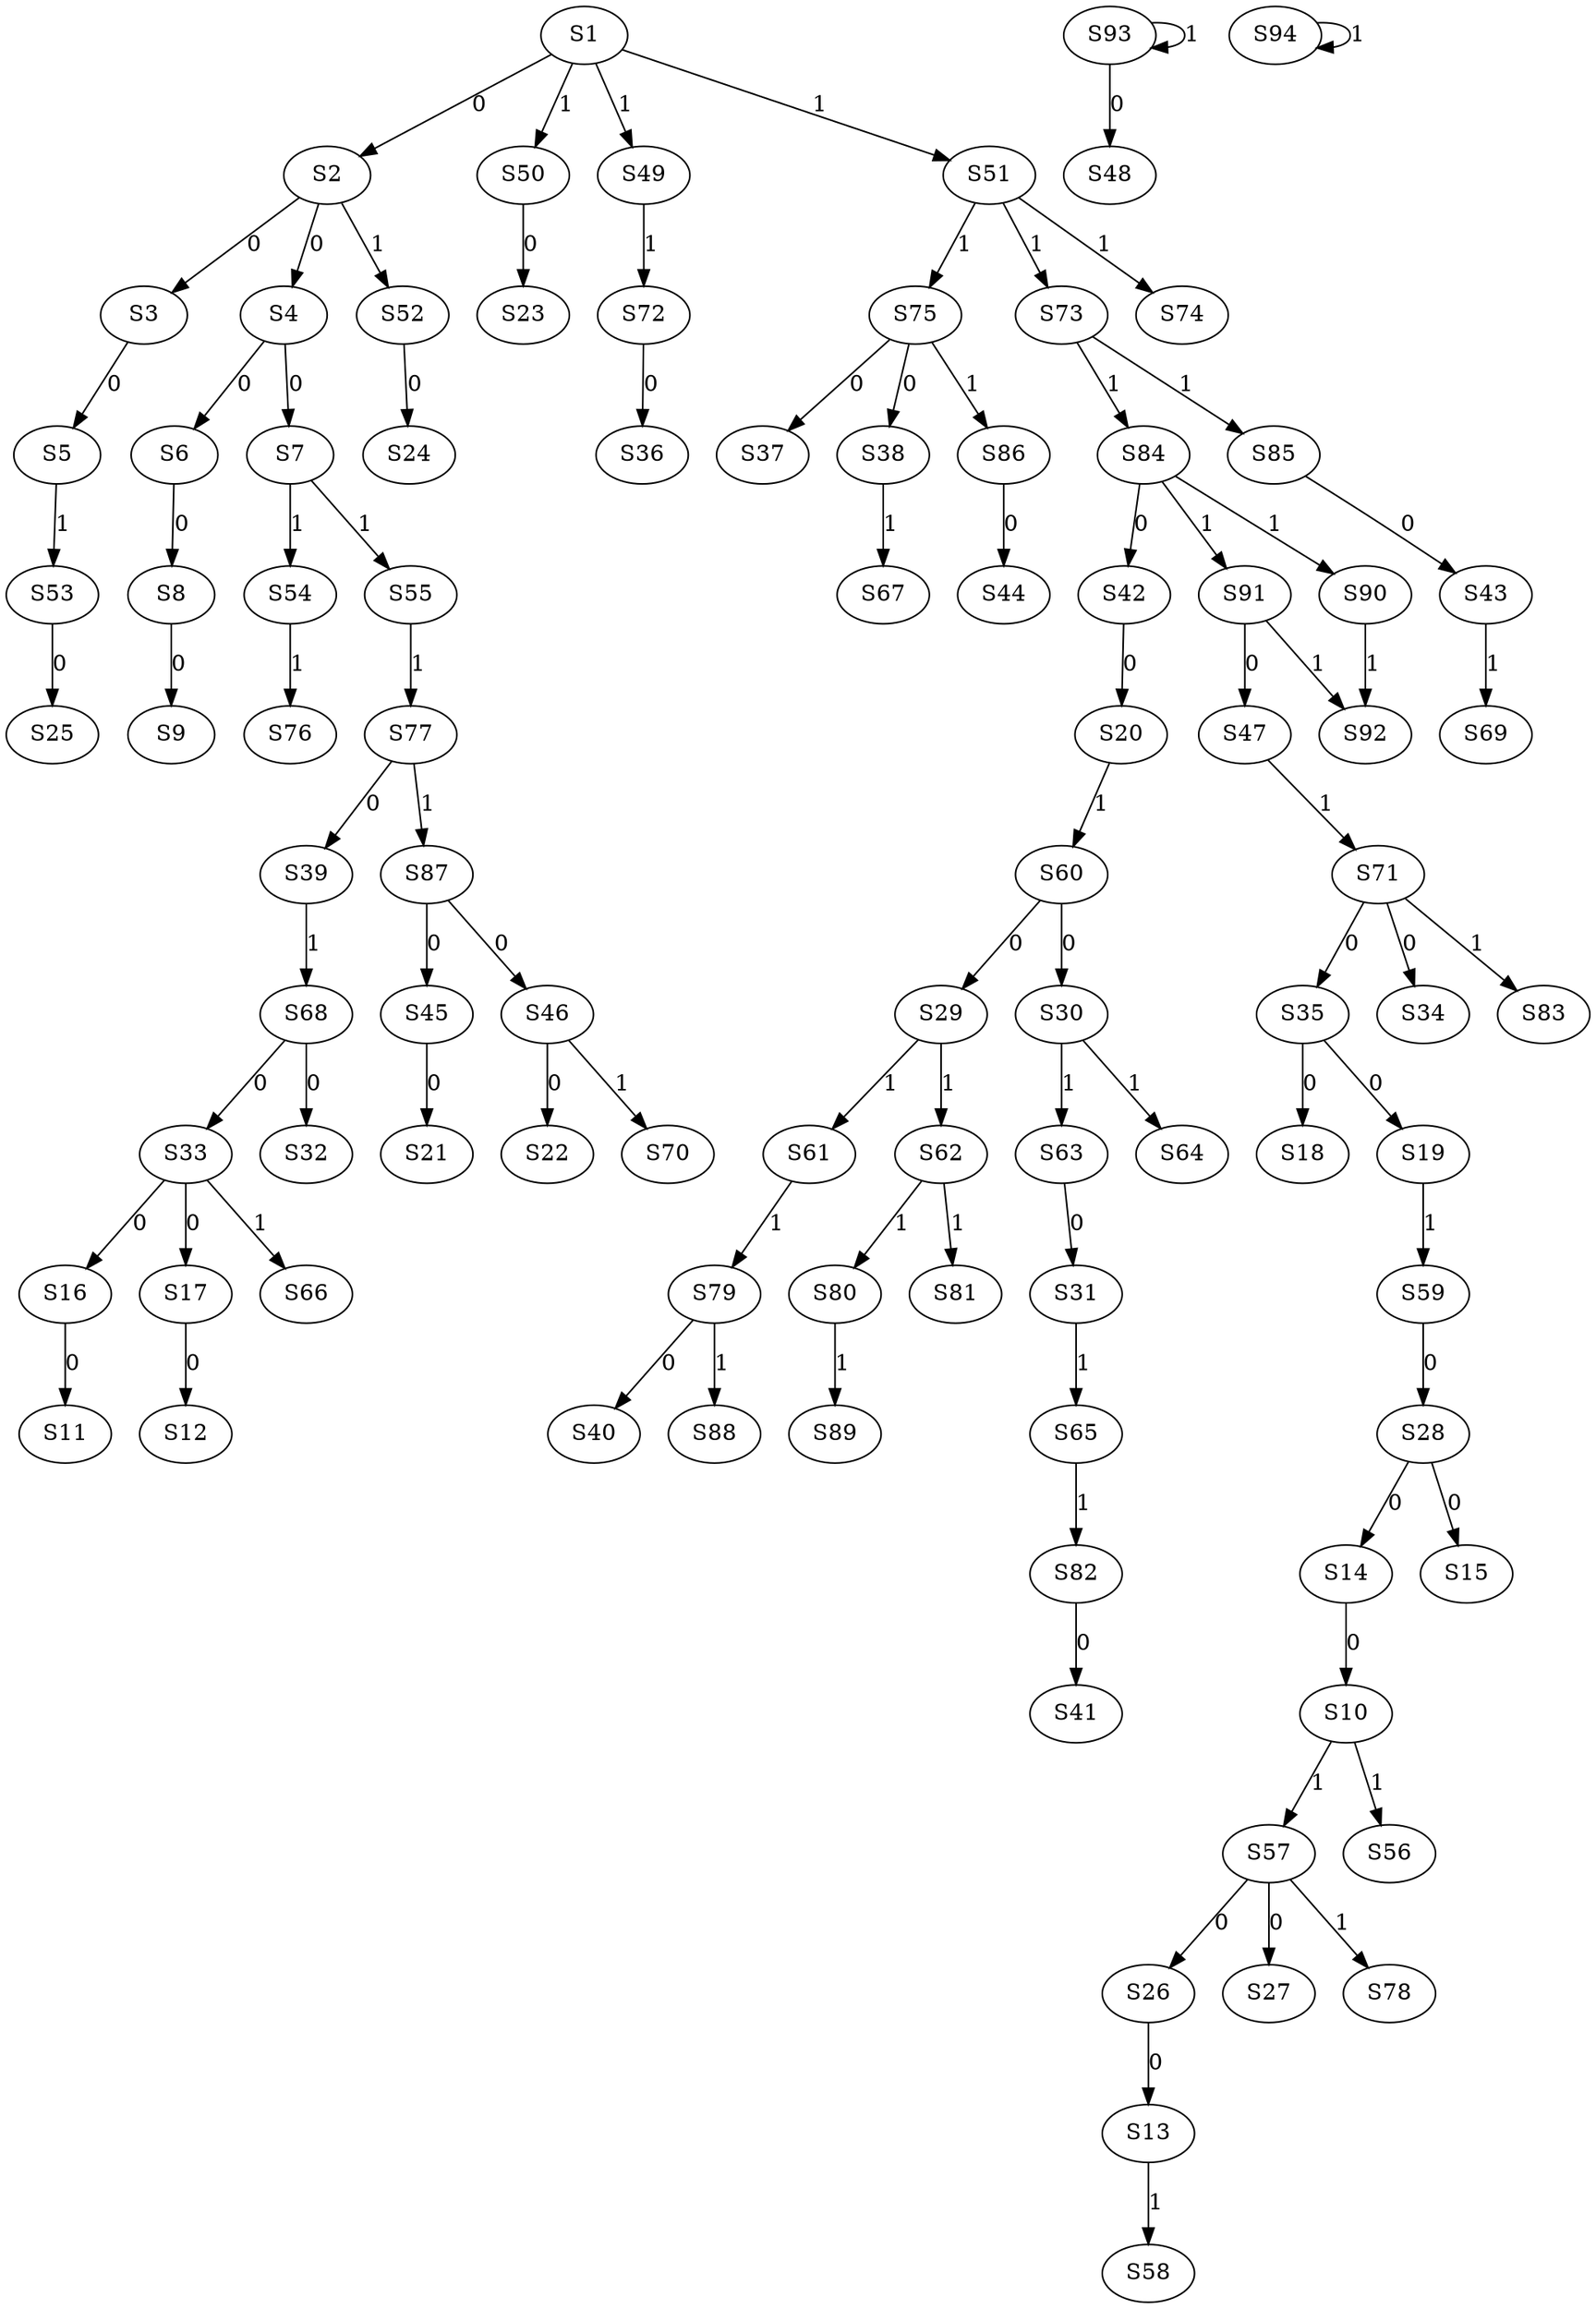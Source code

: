 strict digraph {
	S1 -> S2 [ label = 0 ];
	S2 -> S3 [ label = 0 ];
	S2 -> S4 [ label = 0 ];
	S3 -> S5 [ label = 0 ];
	S4 -> S6 [ label = 0 ];
	S4 -> S7 [ label = 0 ];
	S6 -> S8 [ label = 0 ];
	S8 -> S9 [ label = 0 ];
	S14 -> S10 [ label = 0 ];
	S16 -> S11 [ label = 0 ];
	S17 -> S12 [ label = 0 ];
	S26 -> S13 [ label = 0 ];
	S28 -> S14 [ label = 0 ];
	S28 -> S15 [ label = 0 ];
	S33 -> S16 [ label = 0 ];
	S33 -> S17 [ label = 0 ];
	S35 -> S18 [ label = 0 ];
	S35 -> S19 [ label = 0 ];
	S42 -> S20 [ label = 0 ];
	S45 -> S21 [ label = 0 ];
	S46 -> S22 [ label = 0 ];
	S50 -> S23 [ label = 0 ];
	S52 -> S24 [ label = 0 ];
	S53 -> S25 [ label = 0 ];
	S57 -> S26 [ label = 0 ];
	S57 -> S27 [ label = 0 ];
	S59 -> S28 [ label = 0 ];
	S60 -> S29 [ label = 0 ];
	S60 -> S30 [ label = 0 ];
	S63 -> S31 [ label = 0 ];
	S68 -> S32 [ label = 0 ];
	S68 -> S33 [ label = 0 ];
	S71 -> S34 [ label = 0 ];
	S71 -> S35 [ label = 0 ];
	S72 -> S36 [ label = 0 ];
	S75 -> S37 [ label = 0 ];
	S75 -> S38 [ label = 0 ];
	S77 -> S39 [ label = 0 ];
	S79 -> S40 [ label = 0 ];
	S82 -> S41 [ label = 0 ];
	S84 -> S42 [ label = 0 ];
	S85 -> S43 [ label = 0 ];
	S86 -> S44 [ label = 0 ];
	S87 -> S45 [ label = 0 ];
	S87 -> S46 [ label = 0 ];
	S91 -> S47 [ label = 0 ];
	S93 -> S48 [ label = 0 ];
	S1 -> S49 [ label = 1 ];
	S1 -> S50 [ label = 1 ];
	S1 -> S51 [ label = 1 ];
	S2 -> S52 [ label = 1 ];
	S5 -> S53 [ label = 1 ];
	S7 -> S54 [ label = 1 ];
	S7 -> S55 [ label = 1 ];
	S10 -> S56 [ label = 1 ];
	S10 -> S57 [ label = 1 ];
	S13 -> S58 [ label = 1 ];
	S19 -> S59 [ label = 1 ];
	S20 -> S60 [ label = 1 ];
	S29 -> S61 [ label = 1 ];
	S29 -> S62 [ label = 1 ];
	S30 -> S63 [ label = 1 ];
	S30 -> S64 [ label = 1 ];
	S31 -> S65 [ label = 1 ];
	S33 -> S66 [ label = 1 ];
	S38 -> S67 [ label = 1 ];
	S39 -> S68 [ label = 1 ];
	S43 -> S69 [ label = 1 ];
	S46 -> S70 [ label = 1 ];
	S47 -> S71 [ label = 1 ];
	S49 -> S72 [ label = 1 ];
	S51 -> S73 [ label = 1 ];
	S51 -> S74 [ label = 1 ];
	S51 -> S75 [ label = 1 ];
	S54 -> S76 [ label = 1 ];
	S55 -> S77 [ label = 1 ];
	S57 -> S78 [ label = 1 ];
	S61 -> S79 [ label = 1 ];
	S62 -> S80 [ label = 1 ];
	S62 -> S81 [ label = 1 ];
	S65 -> S82 [ label = 1 ];
	S71 -> S83 [ label = 1 ];
	S73 -> S84 [ label = 1 ];
	S73 -> S85 [ label = 1 ];
	S75 -> S86 [ label = 1 ];
	S77 -> S87 [ label = 1 ];
	S79 -> S88 [ label = 1 ];
	S80 -> S89 [ label = 1 ];
	S84 -> S90 [ label = 1 ];
	S84 -> S91 [ label = 1 ];
	S91 -> S92 [ label = 1 ];
	S93 -> S93 [ label = 1 ];
	S94 -> S94 [ label = 1 ];
	S90 -> S92 [ label = 1 ];
}